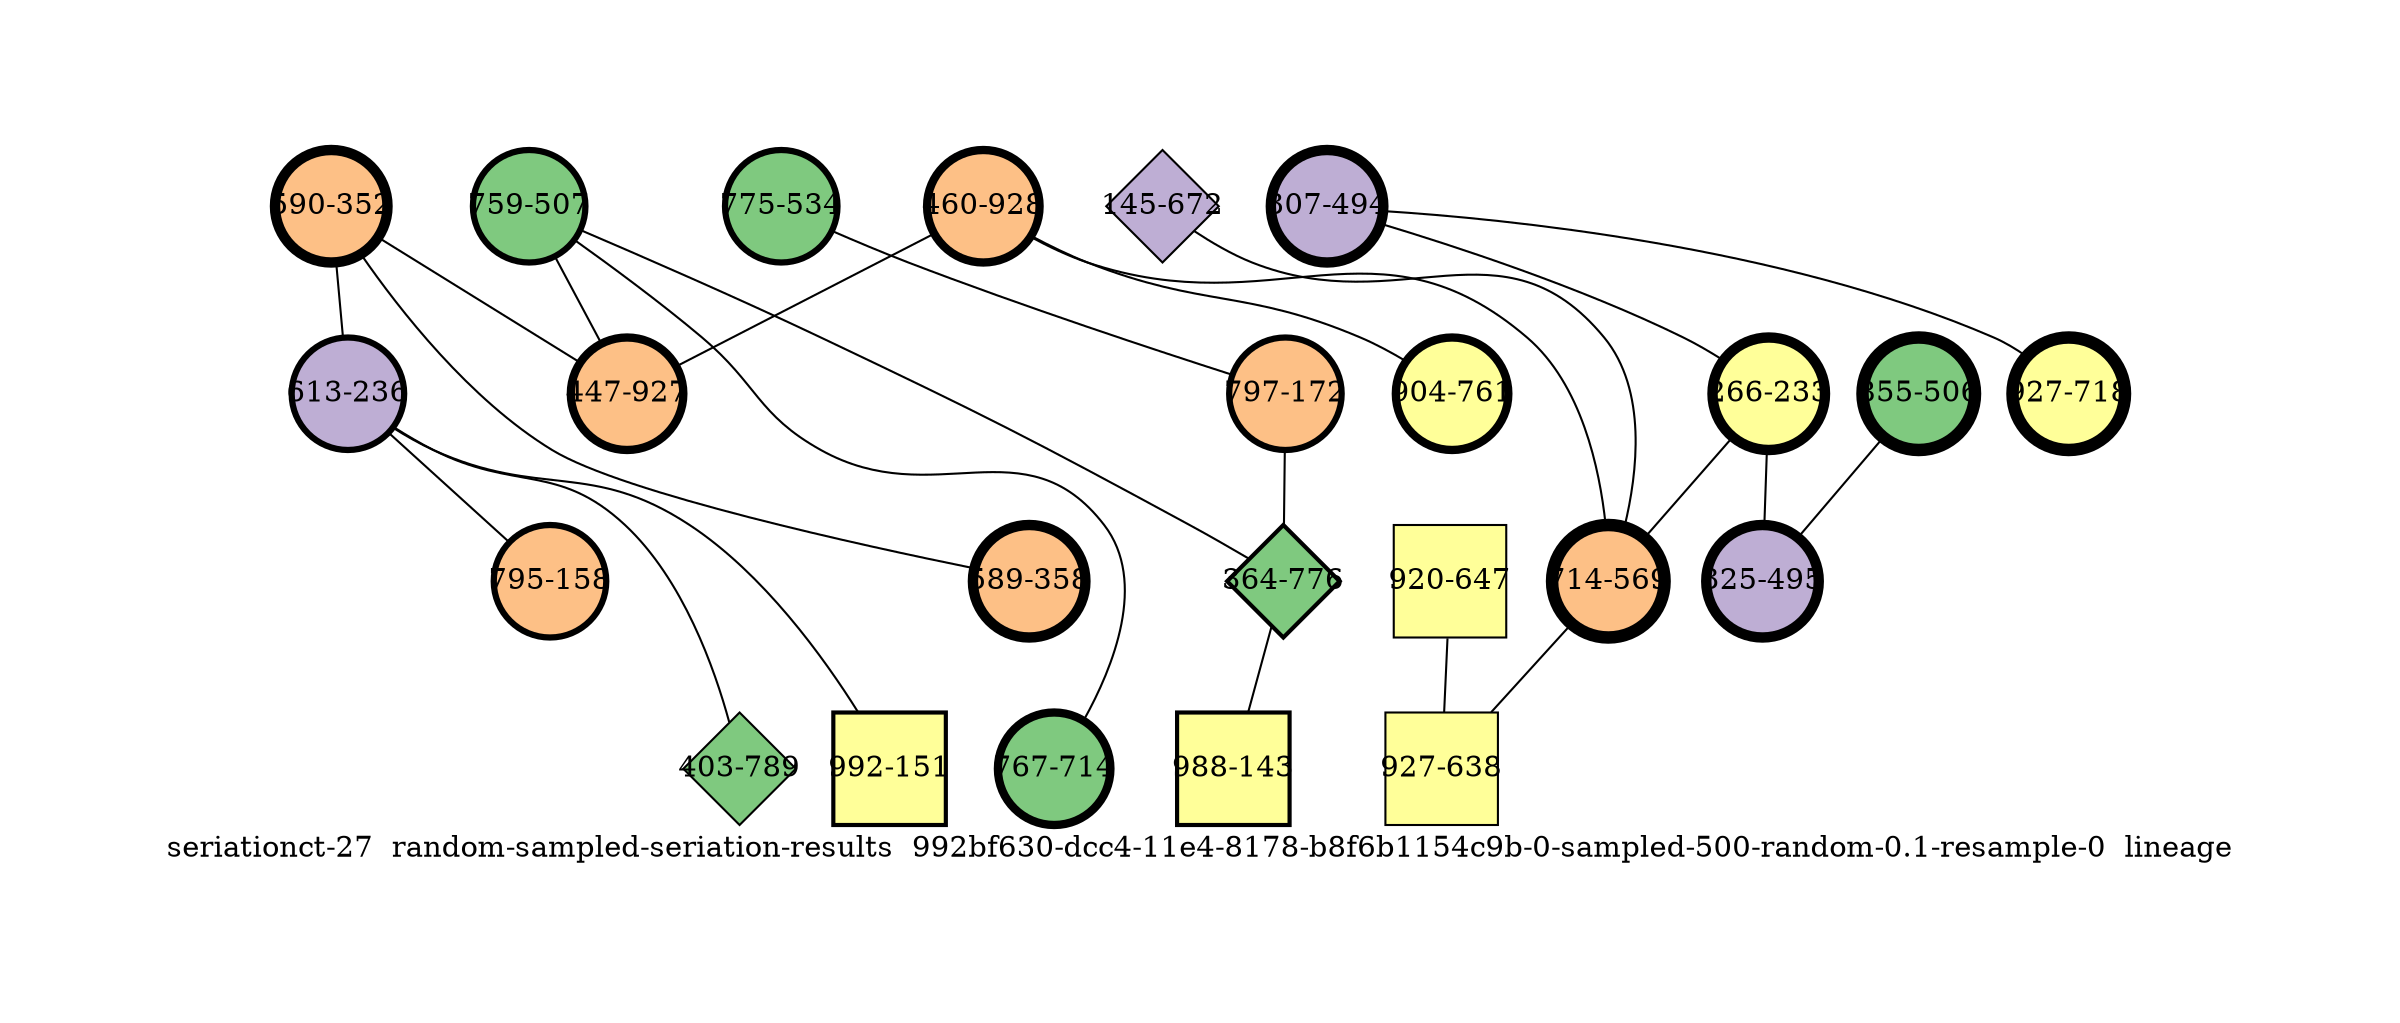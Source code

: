 strict graph "seriationct-27  random-sampled-seriation-results  992bf630-dcc4-11e4-8178-b8f6b1154c9b-0-sampled-500-random-0.1-resample-0  lineage" {
labelloc=b;
ratio=auto;
pad="1.0";
label="seriationct-27  random-sampled-seriation-results  992bf630-dcc4-11e4-8178-b8f6b1154c9b-0-sampled-500-random-0.1-resample-0  lineage";
node [width="0.75", style=filled, fixedsize=true, height="0.75", shape=circle, label=""];
0 [xCoordinate="352.0", appears_in_slice=5, yCoordinate="590.0", colorscheme=accent6, lineage_id=0, short_label="590-352", label="590-352", shape=circle, cluster_id=2, fillcolor=3, size="500.0", id=0, penwidth="5.0"];
1 [xCoordinate="236.0", appears_in_slice=3, yCoordinate="613.0", colorscheme=accent6, lineage_id=0, short_label="613-236", label="613-236", shape=circle, cluster_id=1, fillcolor=2, size="500.0", id=1, penwidth="3.0"];
2 [xCoordinate="507.0", appears_in_slice=3, yCoordinate="759.0", colorscheme=accent6, lineage_id=0, short_label="759-507", label="759-507", shape=circle, cluster_id=0, fillcolor=1, size="500.0", id=2, penwidth="3.0"];
3 [xCoordinate="647.0", appears_in_slice=1, yCoordinate="920.0", colorscheme=accent6, lineage_id=1, short_label="920-647", label="920-647", shape=square, cluster_id=3, fillcolor=4, size="500.0", id=3, penwidth="1.0"];
4 [xCoordinate="534.0", appears_in_slice=3, yCoordinate="775.0", colorscheme=accent6, lineage_id=0, short_label="775-534", label="775-534", shape=circle, cluster_id=0, fillcolor=1, size="500.0", id=4, penwidth="3.0"];
5 [xCoordinate="172.0", appears_in_slice=3, yCoordinate="797.0", colorscheme=accent6, lineage_id=0, short_label="797-172", label="797-172", shape=circle, cluster_id=2, fillcolor=3, size="500.0", id=5, penwidth="3.0"];
6 [xCoordinate="506.0", appears_in_slice=6, yCoordinate="855.0", colorscheme=accent6, lineage_id=0, short_label="855-506", label="855-506", shape=circle, cluster_id=0, fillcolor=1, size="500.0", id=6, penwidth="6.0"];
7 [xCoordinate="494.0", appears_in_slice=5, yCoordinate="307.0", colorscheme=accent6, lineage_id=0, short_label="307-494", label="307-494", shape=circle, cluster_id=1, fillcolor=2, size="500.0", id=7, penwidth="5.0"];
8 [xCoordinate="928.0", appears_in_slice=4, yCoordinate="460.0", colorscheme=accent6, lineage_id=0, short_label="460-928", label="460-928", shape=circle, cluster_id=2, fillcolor=3, size="500.0", id=8, penwidth="4.0"];
9 [xCoordinate="714.0", appears_in_slice=4, yCoordinate="767.0", colorscheme=accent6, lineage_id=0, short_label="767-714", label="767-714", shape=circle, cluster_id=0, fillcolor=1, size="500.0", id=20, penwidth="4.0"];
10 [xCoordinate="927.0", appears_in_slice=4, yCoordinate="447.0", colorscheme=accent6, lineage_id=0, short_label="447-927", label="447-927", shape=circle, cluster_id=2, fillcolor=3, size="500.0", id=10, penwidth="4.0"];
11 [xCoordinate="672.0", appears_in_slice=1, yCoordinate="145.0", colorscheme=accent6, lineage_id=2, short_label="145-672", label="145-672", shape=diamond, cluster_id=1, fillcolor=2, size="500.0", id=11, penwidth="1.0"];
12 [xCoordinate="158.0", appears_in_slice=3, yCoordinate="795.0", colorscheme=accent6, lineage_id=0, short_label="795-158", label="795-158", shape=circle, cluster_id=2, fillcolor=3, size="500.0", id=12, penwidth="3.0"];
13 [xCoordinate="789.0", appears_in_slice=1, yCoordinate="403.0", colorscheme=accent6, lineage_id=2, short_label="403-789", label="403-789", shape=diamond, cluster_id=0, fillcolor=1, size="500.0", id=13, penwidth="1.0"];
14 [xCoordinate="718.0", appears_in_slice=6, yCoordinate="927.0", colorscheme=accent6, lineage_id=0, short_label="927-718", label="927-718", shape=circle, cluster_id=3, fillcolor=4, size="500.0", id=14, penwidth="6.0"];
15 [xCoordinate="776.0", appears_in_slice=2, yCoordinate="364.0", colorscheme=accent6, lineage_id=2, short_label="364-776", label="364-776", shape=diamond, cluster_id=0, fillcolor=1, size="500.0", id=15, penwidth="2.0"];
16 [xCoordinate="761.0", appears_in_slice=4, yCoordinate="904.0", colorscheme=accent6, lineage_id=0, short_label="904-761", label="904-761", shape=circle, cluster_id=3, fillcolor=4, size="500.0", id=16, penwidth="4.0"];
17 [xCoordinate="143.0", appears_in_slice=2, yCoordinate="988.0", colorscheme=accent6, lineage_id=1, short_label="988-143", label="988-143", shape=square, cluster_id=3, fillcolor=4, size="500.0", id=17, penwidth="2.0"];
18 [xCoordinate="358.0", appears_in_slice=5, yCoordinate="589.0", colorscheme=accent6, lineage_id=0, short_label="589-358", label="589-358", shape=circle, cluster_id=2, fillcolor=3, size="500.0", id=18, penwidth="5.0"];
19 [xCoordinate="233.0", appears_in_slice=5, yCoordinate="266.0", colorscheme=accent6, lineage_id=0, short_label="266-233", label="266-233", shape=circle, cluster_id=3, fillcolor=4, size="500.0", id=19, penwidth="5.0"];
20 [xCoordinate="569.0", appears_in_slice=6, yCoordinate="714.0", colorscheme=accent6, lineage_id=0, short_label="714-569", label="714-569", shape=circle, cluster_id=2, fillcolor=3, size="500.0", id=9, penwidth="6.0"];
21 [xCoordinate="638.0", appears_in_slice=1, yCoordinate="927.0", colorscheme=accent6, lineage_id=1, short_label="927-638", label="927-638", shape=square, cluster_id=3, fillcolor=4, size="500.0", id=21, penwidth="1.0"];
22 [xCoordinate="495.0", appears_in_slice=5, yCoordinate="325.0", colorscheme=accent6, lineage_id=0, short_label="325-495", label="325-495", shape=circle, cluster_id=1, fillcolor=2, size="500.0", id=22, penwidth="5.0"];
23 [xCoordinate="151.0", appears_in_slice=2, yCoordinate="992.0", colorscheme=accent6, lineage_id=1, short_label="992-151", label="992-151", shape=square, cluster_id=3, fillcolor=4, size="500.0", id=23, penwidth="2.0"];
0 -- 1  [inverseweight="5.91726335414", weight="0.168997041394"];
0 -- 10  [inverseweight="6.13600867092", weight="0.1629723903"];
0 -- 18  [inverseweight="26.5747001726", weight="0.0376297754445"];
1 -- 12  [inverseweight="27.1163072273", weight="0.0368781778292"];
1 -- 13  [inverseweight="3.74261561904", weight="0.267192814275"];
1 -- 23  [inverseweight="8.71710054693", weight="0.114717043198"];
2 -- 9  [inverseweight="4.77034958975", weight="0.209628242372"];
2 -- 10  [inverseweight="1.83573093587", weight="0.544742140834"];
2 -- 15  [inverseweight="1.6443810156", weight="0.608131564713"];
3 -- 21  [inverseweight="12.9531940038", weight="0.0772010362625"];
4 -- 5  [inverseweight="24.5145168923", weight="0.0407921561087"];
5 -- 15  [inverseweight="2.84873695062", weight="0.351032762004"];
6 -- 22  [inverseweight="2.50488930588", weight="0.399219238013"];
7 -- 19  [inverseweight="2.7598627433", weight="0.362336859842"];
7 -- 14  [inverseweight="2.95904613833", weight="0.337946741366"];
8 -- 16  [inverseweight="19.2592803943", weight="0.051923019943"];
8 -- 10  [inverseweight="2.23138697476", weight="0.44815176001"];
8 -- 20  [inverseweight="1.61814839855", weight="0.617990291186"];
11 -- 20  [inverseweight="1.40217292039", weight="0.713178799461"];
15 -- 17  [inverseweight="1.3017567345", weight="0.768192684162"];
19 -- 20  [inverseweight="1.8691621437", weight="0.53499906542"];
19 -- 22  [inverseweight="42.5628265379", weight="0.0234946802489"];
20 -- 21  [inverseweight="1.24987501875", weight="0.800079996"];
}
